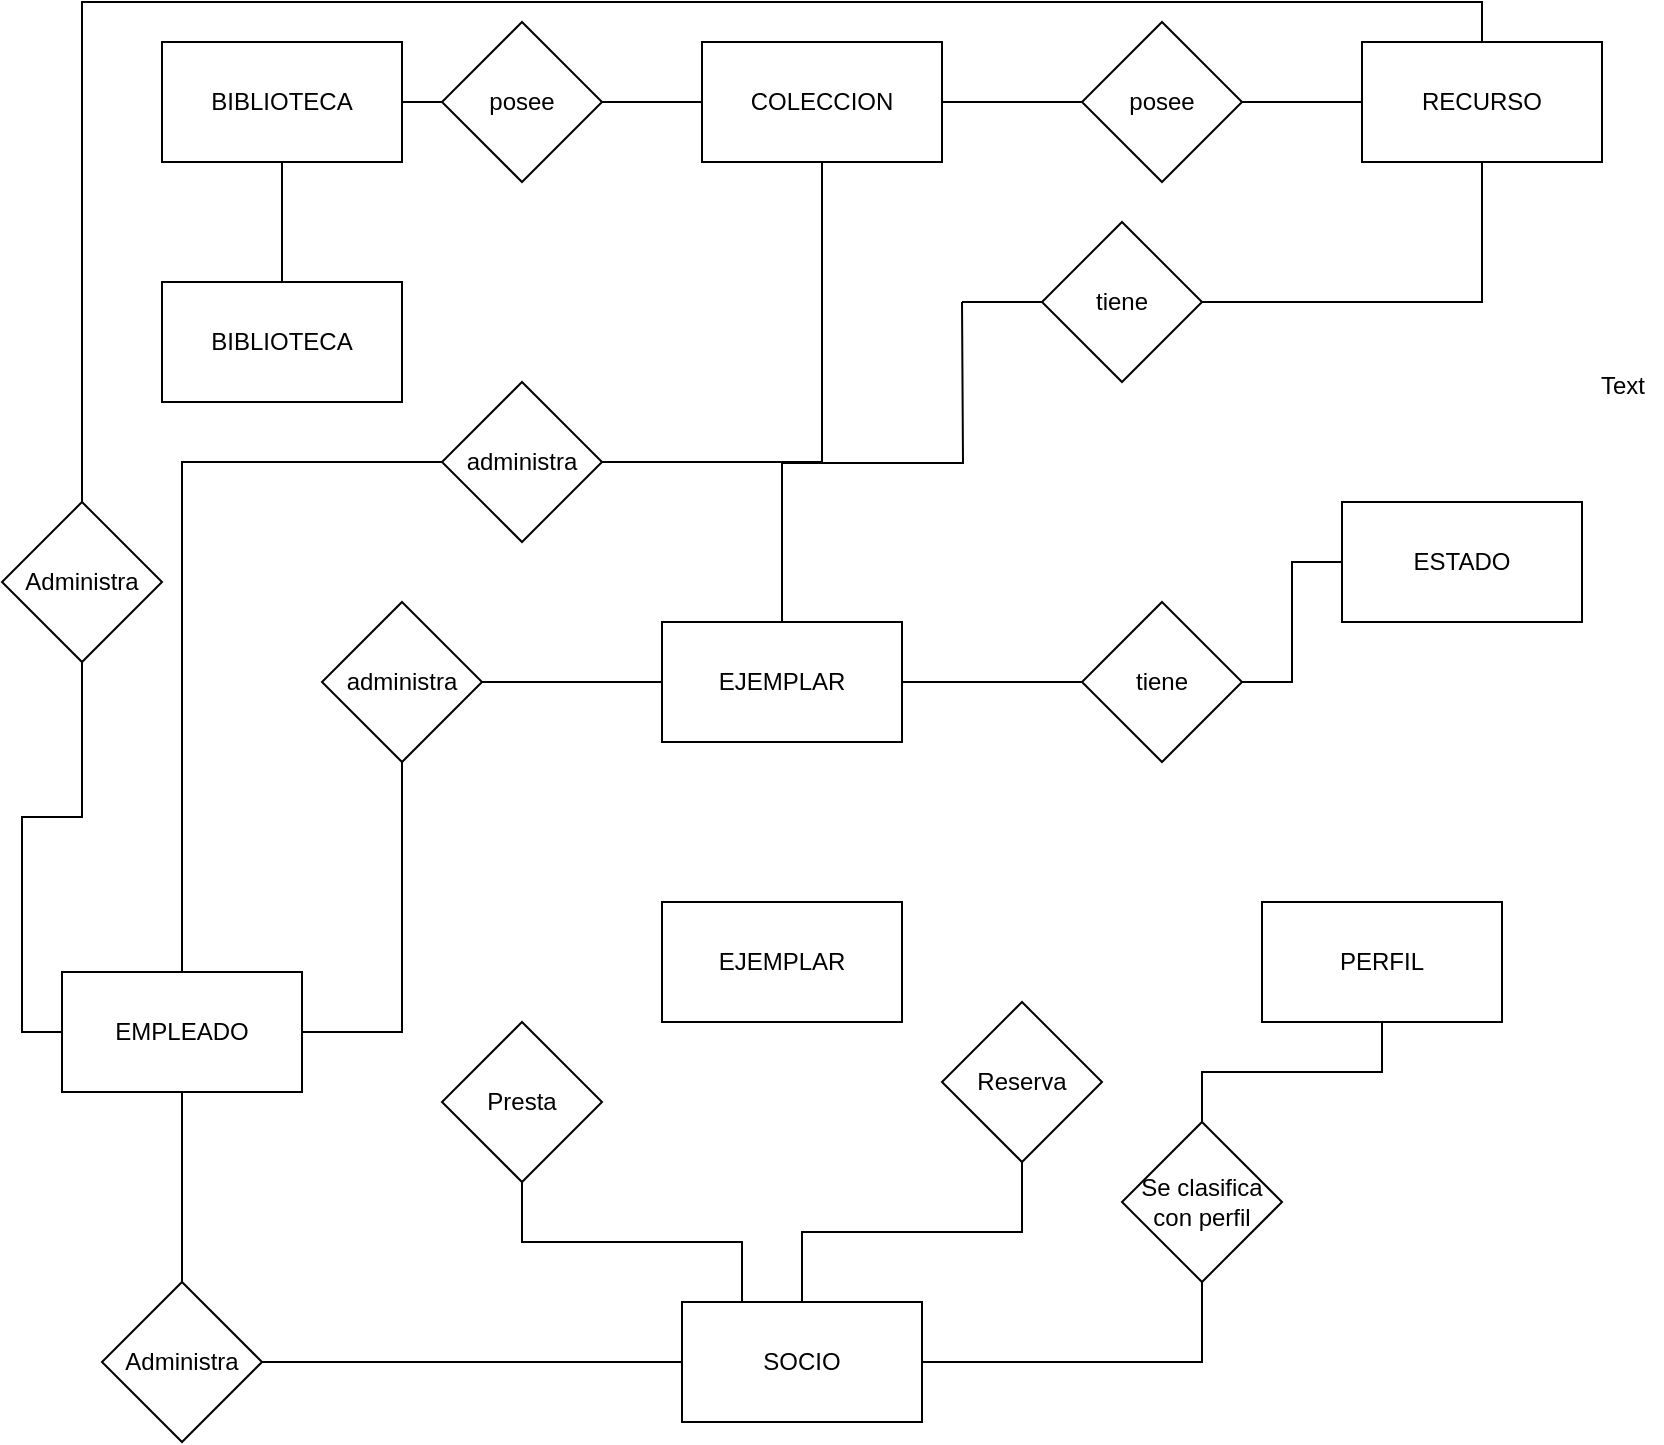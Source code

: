 <mxfile version="13.1.3" type="github"><diagram id="DE4F63OTWLg2mc_LB5gF" name="Page-1"><mxGraphModel dx="850" dy="898" grid="1" gridSize="10" guides="1" tooltips="1" connect="1" arrows="1" fold="1" page="1" pageScale="1" pageWidth="827" pageHeight="1169" math="0" shadow="0"><root><mxCell id="0"/><mxCell id="1" parent="0"/><mxCell id="OaVHMpTZb0VtuHfSmG8_-1" value="ESTADO" style="rounded=0;whiteSpace=wrap;html=1;" vertex="1" parent="1"><mxGeometry x="680" y="320" width="120" height="60" as="geometry"/></mxCell><mxCell id="OaVHMpTZb0VtuHfSmG8_-35" style="edgeStyle=orthogonalEdgeStyle;rounded=0;orthogonalLoop=1;jettySize=auto;html=1;exitX=1;exitY=0.5;exitDx=0;exitDy=0;entryX=0;entryY=0.5;entryDx=0;entryDy=0;startArrow=none;startFill=0;endArrow=none;endFill=0;strokeWidth=1;" edge="1" parent="1" source="OaVHMpTZb0VtuHfSmG8_-2" target="OaVHMpTZb0VtuHfSmG8_-12"><mxGeometry relative="1" as="geometry"/></mxCell><mxCell id="OaVHMpTZb0VtuHfSmG8_-2" value="COLECCION" style="rounded=0;whiteSpace=wrap;html=1;" vertex="1" parent="1"><mxGeometry x="360" y="90" width="120" height="60" as="geometry"/></mxCell><mxCell id="OaVHMpTZb0VtuHfSmG8_-43" style="edgeStyle=orthogonalEdgeStyle;rounded=0;orthogonalLoop=1;jettySize=auto;html=1;exitX=0.5;exitY=1;exitDx=0;exitDy=0;entryX=1;entryY=0.5;entryDx=0;entryDy=0;startArrow=none;startFill=0;endArrow=none;endFill=0;strokeWidth=1;" edge="1" parent="1" source="OaVHMpTZb0VtuHfSmG8_-3" target="OaVHMpTZb0VtuHfSmG8_-40"><mxGeometry relative="1" as="geometry"/></mxCell><mxCell id="OaVHMpTZb0VtuHfSmG8_-3" value="RECURSO" style="rounded=0;whiteSpace=wrap;html=1;" vertex="1" parent="1"><mxGeometry x="690" y="90" width="120" height="60" as="geometry"/></mxCell><mxCell id="OaVHMpTZb0VtuHfSmG8_-14" value="" style="edgeStyle=orthogonalEdgeStyle;rounded=0;orthogonalLoop=1;jettySize=auto;html=1;strokeWidth=1;startArrow=none;startFill=0;endArrow=none;endFill=0;" edge="1" parent="1" source="OaVHMpTZb0VtuHfSmG8_-4" target="OaVHMpTZb0VtuHfSmG8_-11"><mxGeometry relative="1" as="geometry"/></mxCell><mxCell id="OaVHMpTZb0VtuHfSmG8_-56" value="" style="edgeStyle=orthogonalEdgeStyle;rounded=0;orthogonalLoop=1;jettySize=auto;html=1;startArrow=none;startFill=0;endArrow=none;endFill=0;strokeWidth=1;" edge="1" parent="1" source="OaVHMpTZb0VtuHfSmG8_-4" target="OaVHMpTZb0VtuHfSmG8_-55"><mxGeometry relative="1" as="geometry"/></mxCell><mxCell id="OaVHMpTZb0VtuHfSmG8_-4" value="BIBLIOTECA" style="rounded=0;whiteSpace=wrap;html=1;" vertex="1" parent="1"><mxGeometry x="90" y="90" width="120" height="60" as="geometry"/></mxCell><mxCell id="OaVHMpTZb0VtuHfSmG8_-55" value="BIBLIOTECA" style="rounded=0;whiteSpace=wrap;html=1;" vertex="1" parent="1"><mxGeometry x="90" y="210" width="120" height="60" as="geometry"/></mxCell><mxCell id="OaVHMpTZb0VtuHfSmG8_-18" value="" style="edgeStyle=orthogonalEdgeStyle;rounded=0;orthogonalLoop=1;jettySize=auto;html=1;startArrow=none;startFill=0;endArrow=none;endFill=0;strokeWidth=1;" edge="1" parent="1" source="OaVHMpTZb0VtuHfSmG8_-5" target="OaVHMpTZb0VtuHfSmG8_-17"><mxGeometry relative="1" as="geometry"/></mxCell><mxCell id="OaVHMpTZb0VtuHfSmG8_-5" value="SOCIO" style="rounded=0;whiteSpace=wrap;html=1;" vertex="1" parent="1"><mxGeometry x="350" y="720" width="120" height="60" as="geometry"/></mxCell><mxCell id="OaVHMpTZb0VtuHfSmG8_-6" value="PERFIL" style="rounded=0;whiteSpace=wrap;html=1;" vertex="1" parent="1"><mxGeometry x="640" y="520" width="120" height="60" as="geometry"/></mxCell><mxCell id="OaVHMpTZb0VtuHfSmG8_-41" style="edgeStyle=orthogonalEdgeStyle;rounded=0;orthogonalLoop=1;jettySize=auto;html=1;exitX=1;exitY=0.5;exitDx=0;exitDy=0;entryX=0;entryY=0.5;entryDx=0;entryDy=0;startArrow=none;startFill=0;endArrow=none;endFill=0;strokeWidth=1;" edge="1" parent="1" source="OaVHMpTZb0VtuHfSmG8_-7" target="OaVHMpTZb0VtuHfSmG8_-39"><mxGeometry relative="1" as="geometry"/></mxCell><mxCell id="OaVHMpTZb0VtuHfSmG8_-44" style="edgeStyle=orthogonalEdgeStyle;rounded=0;orthogonalLoop=1;jettySize=auto;html=1;exitX=0.5;exitY=0;exitDx=0;exitDy=0;startArrow=none;startFill=0;endArrow=none;endFill=0;strokeWidth=1;" edge="1" parent="1" source="OaVHMpTZb0VtuHfSmG8_-7"><mxGeometry relative="1" as="geometry"><mxPoint x="490" y="220" as="targetPoint"/></mxGeometry></mxCell><mxCell id="OaVHMpTZb0VtuHfSmG8_-7" value="EJEMPLAR" style="rounded=0;whiteSpace=wrap;html=1;" vertex="1" parent="1"><mxGeometry x="340" y="380" width="120" height="60" as="geometry"/></mxCell><mxCell id="OaVHMpTZb0VtuHfSmG8_-53" value="EJEMPLAR" style="rounded=0;whiteSpace=wrap;html=1;" vertex="1" parent="1"><mxGeometry x="340" y="520" width="120" height="60" as="geometry"/></mxCell><mxCell id="OaVHMpTZb0VtuHfSmG8_-31" value="" style="edgeStyle=orthogonalEdgeStyle;rounded=0;orthogonalLoop=1;jettySize=auto;html=1;startArrow=none;startFill=0;endArrow=none;endFill=0;strokeWidth=1;" edge="1" parent="1" source="OaVHMpTZb0VtuHfSmG8_-8" target="OaVHMpTZb0VtuHfSmG8_-30"><mxGeometry relative="1" as="geometry"/></mxCell><mxCell id="OaVHMpTZb0VtuHfSmG8_-33" style="edgeStyle=orthogonalEdgeStyle;rounded=0;orthogonalLoop=1;jettySize=auto;html=1;exitX=0.5;exitY=0;exitDx=0;exitDy=0;startArrow=none;startFill=0;endArrow=none;endFill=0;strokeWidth=1;entryX=0;entryY=0.5;entryDx=0;entryDy=0;" edge="1" parent="1" source="OaVHMpTZb0VtuHfSmG8_-8" target="OaVHMpTZb0VtuHfSmG8_-29"><mxGeometry relative="1" as="geometry"><mxPoint x="110" y="220" as="targetPoint"/></mxGeometry></mxCell><mxCell id="OaVHMpTZb0VtuHfSmG8_-50" style="edgeStyle=orthogonalEdgeStyle;rounded=0;orthogonalLoop=1;jettySize=auto;html=1;exitX=0;exitY=0.5;exitDx=0;exitDy=0;entryX=0.5;entryY=1;entryDx=0;entryDy=0;startArrow=none;startFill=0;endArrow=none;endFill=0;strokeWidth=1;" edge="1" parent="1" source="OaVHMpTZb0VtuHfSmG8_-8" target="OaVHMpTZb0VtuHfSmG8_-49"><mxGeometry relative="1" as="geometry"/></mxCell><mxCell id="OaVHMpTZb0VtuHfSmG8_-8" value="EMPLEADO" style="rounded=0;whiteSpace=wrap;html=1;" vertex="1" parent="1"><mxGeometry x="40" y="555" width="120" height="60" as="geometry"/></mxCell><mxCell id="OaVHMpTZb0VtuHfSmG8_-16" value="" style="edgeStyle=orthogonalEdgeStyle;rounded=0;orthogonalLoop=1;jettySize=auto;html=1;startArrow=none;startFill=0;endArrow=none;endFill=0;strokeWidth=1;" edge="1" parent="1" source="OaVHMpTZb0VtuHfSmG8_-11" target="OaVHMpTZb0VtuHfSmG8_-2"><mxGeometry relative="1" as="geometry"/></mxCell><mxCell id="OaVHMpTZb0VtuHfSmG8_-11" value="posee" style="rhombus;whiteSpace=wrap;html=1;" vertex="1" parent="1"><mxGeometry x="230" y="80" width="80" height="80" as="geometry"/></mxCell><mxCell id="OaVHMpTZb0VtuHfSmG8_-36" style="edgeStyle=orthogonalEdgeStyle;rounded=0;orthogonalLoop=1;jettySize=auto;html=1;exitX=1;exitY=0.5;exitDx=0;exitDy=0;entryX=0;entryY=0.5;entryDx=0;entryDy=0;startArrow=none;startFill=0;endArrow=none;endFill=0;strokeWidth=1;" edge="1" parent="1" source="OaVHMpTZb0VtuHfSmG8_-12" target="OaVHMpTZb0VtuHfSmG8_-3"><mxGeometry relative="1" as="geometry"/></mxCell><mxCell id="OaVHMpTZb0VtuHfSmG8_-12" value="posee" style="rhombus;whiteSpace=wrap;html=1;" vertex="1" parent="1"><mxGeometry x="550" y="80" width="80" height="80" as="geometry"/></mxCell><mxCell id="OaVHMpTZb0VtuHfSmG8_-19" value="" style="edgeStyle=orthogonalEdgeStyle;rounded=0;orthogonalLoop=1;jettySize=auto;html=1;startArrow=none;startFill=0;endArrow=none;endFill=0;strokeWidth=1;" edge="1" parent="1" source="OaVHMpTZb0VtuHfSmG8_-17" target="OaVHMpTZb0VtuHfSmG8_-6"><mxGeometry relative="1" as="geometry"/></mxCell><mxCell id="OaVHMpTZb0VtuHfSmG8_-17" value="Se clasifica con perfil" style="rhombus;whiteSpace=wrap;html=1;" vertex="1" parent="1"><mxGeometry x="570" y="630" width="80" height="80" as="geometry"/></mxCell><mxCell id="OaVHMpTZb0VtuHfSmG8_-37" style="edgeStyle=orthogonalEdgeStyle;rounded=0;orthogonalLoop=1;jettySize=auto;html=1;exitX=0.5;exitY=1;exitDx=0;exitDy=0;entryX=0.25;entryY=0;entryDx=0;entryDy=0;startArrow=none;startFill=0;endArrow=none;endFill=0;strokeWidth=1;" edge="1" parent="1" source="OaVHMpTZb0VtuHfSmG8_-20" target="OaVHMpTZb0VtuHfSmG8_-5"><mxGeometry relative="1" as="geometry"/></mxCell><mxCell id="OaVHMpTZb0VtuHfSmG8_-20" value="Presta" style="rhombus;whiteSpace=wrap;html=1;" vertex="1" parent="1"><mxGeometry x="230" y="580" width="80" height="80" as="geometry"/></mxCell><mxCell id="OaVHMpTZb0VtuHfSmG8_-38" style="edgeStyle=orthogonalEdgeStyle;rounded=0;orthogonalLoop=1;jettySize=auto;html=1;exitX=0.5;exitY=1;exitDx=0;exitDy=0;entryX=0.5;entryY=0;entryDx=0;entryDy=0;startArrow=none;startFill=0;endArrow=none;endFill=0;strokeWidth=1;" edge="1" parent="1" source="OaVHMpTZb0VtuHfSmG8_-21" target="OaVHMpTZb0VtuHfSmG8_-5"><mxGeometry relative="1" as="geometry"/></mxCell><mxCell id="OaVHMpTZb0VtuHfSmG8_-21" value="Reserva" style="rhombus;whiteSpace=wrap;html=1;" vertex="1" parent="1"><mxGeometry x="480" y="570" width="80" height="80" as="geometry"/></mxCell><mxCell id="OaVHMpTZb0VtuHfSmG8_-34" style="edgeStyle=orthogonalEdgeStyle;rounded=0;orthogonalLoop=1;jettySize=auto;html=1;entryX=0.5;entryY=1;entryDx=0;entryDy=0;startArrow=none;startFill=0;endArrow=none;endFill=0;strokeWidth=1;" edge="1" parent="1" source="OaVHMpTZb0VtuHfSmG8_-29" target="OaVHMpTZb0VtuHfSmG8_-2"><mxGeometry relative="1" as="geometry"/></mxCell><mxCell id="OaVHMpTZb0VtuHfSmG8_-29" value="administra" style="rhombus;whiteSpace=wrap;html=1;" vertex="1" parent="1"><mxGeometry x="230" y="260" width="80" height="80" as="geometry"/></mxCell><mxCell id="OaVHMpTZb0VtuHfSmG8_-32" value="" style="edgeStyle=orthogonalEdgeStyle;rounded=0;orthogonalLoop=1;jettySize=auto;html=1;startArrow=none;startFill=0;endArrow=none;endFill=0;strokeWidth=1;" edge="1" parent="1" source="OaVHMpTZb0VtuHfSmG8_-30" target="OaVHMpTZb0VtuHfSmG8_-7"><mxGeometry relative="1" as="geometry"/></mxCell><mxCell id="OaVHMpTZb0VtuHfSmG8_-30" value="administra" style="rhombus;whiteSpace=wrap;html=1;" vertex="1" parent="1"><mxGeometry x="170" y="370" width="80" height="80" as="geometry"/></mxCell><mxCell id="OaVHMpTZb0VtuHfSmG8_-42" style="edgeStyle=orthogonalEdgeStyle;rounded=0;orthogonalLoop=1;jettySize=auto;html=1;entryX=0;entryY=0.5;entryDx=0;entryDy=0;startArrow=none;startFill=0;endArrow=none;endFill=0;strokeWidth=1;" edge="1" parent="1" source="OaVHMpTZb0VtuHfSmG8_-39" target="OaVHMpTZb0VtuHfSmG8_-1"><mxGeometry relative="1" as="geometry"/></mxCell><mxCell id="OaVHMpTZb0VtuHfSmG8_-39" value="tiene" style="rhombus;whiteSpace=wrap;html=1;" vertex="1" parent="1"><mxGeometry x="550" y="370" width="80" height="80" as="geometry"/></mxCell><mxCell id="OaVHMpTZb0VtuHfSmG8_-45" style="edgeStyle=orthogonalEdgeStyle;rounded=0;orthogonalLoop=1;jettySize=auto;html=1;exitX=0;exitY=0.5;exitDx=0;exitDy=0;startArrow=none;startFill=0;endArrow=none;endFill=0;strokeWidth=1;" edge="1" parent="1" source="OaVHMpTZb0VtuHfSmG8_-40"><mxGeometry relative="1" as="geometry"><mxPoint x="490" y="220" as="targetPoint"/></mxGeometry></mxCell><mxCell id="OaVHMpTZb0VtuHfSmG8_-40" value="tiene" style="rhombus;whiteSpace=wrap;html=1;" vertex="1" parent="1"><mxGeometry x="530" y="180" width="80" height="80" as="geometry"/></mxCell><mxCell id="OaVHMpTZb0VtuHfSmG8_-47" style="edgeStyle=orthogonalEdgeStyle;rounded=0;orthogonalLoop=1;jettySize=auto;html=1;entryX=0;entryY=0.5;entryDx=0;entryDy=0;startArrow=none;startFill=0;endArrow=none;endFill=0;strokeWidth=1;" edge="1" parent="1" source="OaVHMpTZb0VtuHfSmG8_-46" target="OaVHMpTZb0VtuHfSmG8_-5"><mxGeometry relative="1" as="geometry"/></mxCell><mxCell id="OaVHMpTZb0VtuHfSmG8_-48" style="edgeStyle=orthogonalEdgeStyle;rounded=0;orthogonalLoop=1;jettySize=auto;html=1;exitX=0.5;exitY=0;exitDx=0;exitDy=0;entryX=0.5;entryY=1;entryDx=0;entryDy=0;startArrow=none;startFill=0;endArrow=none;endFill=0;strokeWidth=1;" edge="1" parent="1" source="OaVHMpTZb0VtuHfSmG8_-46" target="OaVHMpTZb0VtuHfSmG8_-8"><mxGeometry relative="1" as="geometry"/></mxCell><mxCell id="OaVHMpTZb0VtuHfSmG8_-46" value="Administra" style="rhombus;whiteSpace=wrap;html=1;" vertex="1" parent="1"><mxGeometry x="60" y="710" width="80" height="80" as="geometry"/></mxCell><mxCell id="OaVHMpTZb0VtuHfSmG8_-51" style="edgeStyle=orthogonalEdgeStyle;rounded=0;orthogonalLoop=1;jettySize=auto;html=1;exitX=0.5;exitY=0;exitDx=0;exitDy=0;entryX=0.5;entryY=0;entryDx=0;entryDy=0;startArrow=none;startFill=0;endArrow=none;endFill=0;strokeWidth=1;" edge="1" parent="1" source="OaVHMpTZb0VtuHfSmG8_-49" target="OaVHMpTZb0VtuHfSmG8_-3"><mxGeometry relative="1" as="geometry"/></mxCell><mxCell id="OaVHMpTZb0VtuHfSmG8_-49" value="Administra" style="rhombus;whiteSpace=wrap;html=1;" vertex="1" parent="1"><mxGeometry x="10" y="320" width="80" height="80" as="geometry"/></mxCell><mxCell id="OaVHMpTZb0VtuHfSmG8_-52" value="Text" style="text;html=1;align=center;verticalAlign=middle;resizable=0;points=[];autosize=1;" vertex="1" parent="1"><mxGeometry x="800" y="252" width="40" height="20" as="geometry"/></mxCell></root></mxGraphModel></diagram></mxfile>